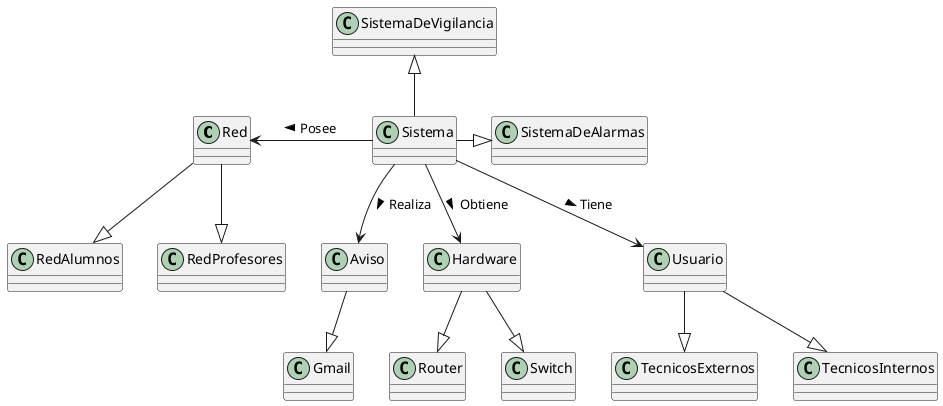 @startuml proyecto
/' Diagrama de Clases -> Diagrama de Objetos -> Diagrama de estados '/

class Red 
class Sistema
class Hardware
class Usuario
class Aviso

Sistema -l-> Red : Posee >
Sistema --> Hardware : Obtiene >
Sistema --> Usuario : Tiene >
Sistema --> Aviso : Realiza >

Sistema -u-|> SistemaDeVigilancia
Sistema -r-|> SistemaDeAlarmas

Red --|> RedAlumnos
Red --|> RedProfesores

Hardware --|> Switch
Hardware --|> Router

Aviso --|> Gmail

Usuario --|> TecnicosInternos
Usuario --|> TecnicosExternos

@enduml